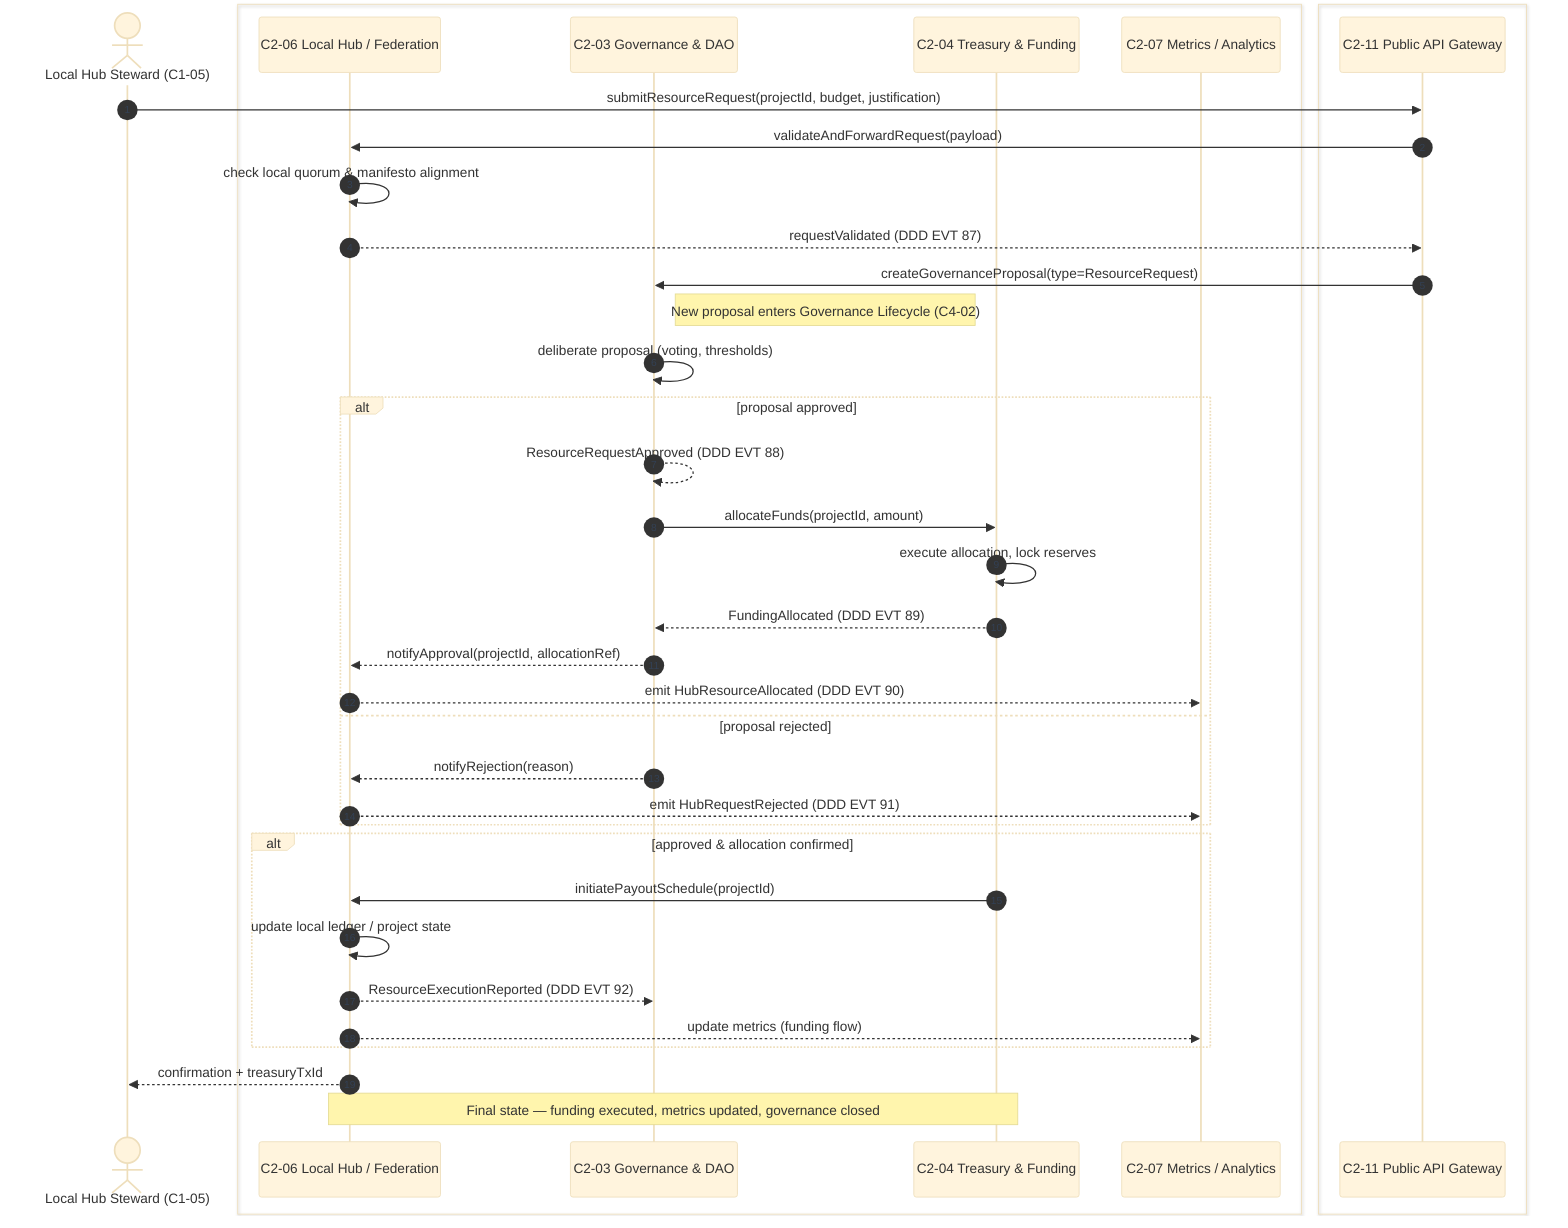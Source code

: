 %%{init: {'theme':'base','themeVariables':{ 'sequenceNumberColor':'#334155'}}}%%
sequenceDiagram
autonumber

actor H as Local Hub Steward (C1-05)

box #ff8b00 Core Services
  participant HUB as C2-06 Local Hub / Federation
  participant GOV as C2-03 Governance & DAO
  participant TRE as C2-04 Treasury & Funding
  participant MET as C2-07 Metrics / Analytics
end

box #fde68a Control / API
  participant API as C2-11 Public API Gateway
end

%% -------- Resource request submission --------
H ->> API: submitResourceRequest(projectId, budget, justification)
API ->> HUB: validateAndForwardRequest(payload)
HUB ->> HUB: check local quorum & manifesto alignment
HUB -->> API: requestValidated (DDD EVT 87)
API ->> GOV: createGovernanceProposal(type=ResourceRequest)
note right of GOV: New proposal enters Governance Lifecycle (C4-02)

%% -------- Governance deliberation --------
GOV ->> GOV: deliberate proposal (voting, thresholds)
alt proposal approved
  GOV -->> GOV: ResourceRequestApproved (DDD EVT 88)
  GOV ->> TRE: allocateFunds(projectId, amount)
  TRE ->> TRE: execute allocation, lock reserves
  TRE -->> GOV: FundingAllocated (DDD EVT 89)
  GOV -->> HUB: notifyApproval(projectId, allocationRef)
  HUB -->> MET: emit HubResourceAllocated (DDD EVT 90)
else proposal rejected
  GOV -->> HUB: notifyRejection(reason)
  HUB -->> MET: emit HubRequestRejected (DDD EVT 91)
end

%% -------- Treasury execution --------
alt approved & allocation confirmed
  TRE ->> HUB: initiatePayoutSchedule(projectId)
  HUB ->> HUB: update local ledger / project state
  HUB -->> GOV: ResourceExecutionReported (DDD EVT 92)
  HUB -->> MET: update metrics (funding flow)
end

%% -------- Completion --------
HUB -->> H: confirmation + treasuryTxId
note over HUB,TRE: Final state — funding executed, metrics updated, governance closed